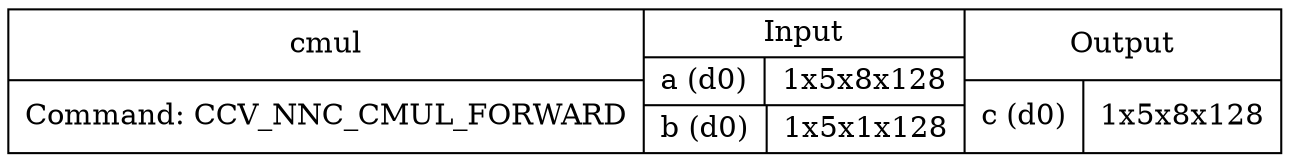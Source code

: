 digraph G {
compound=true;
node0 [shape=record,label="{cmul|Command: CCV_NNC_CMUL_FORWARD}|{Input|{a (d0)|1x5x8x128}|{b (d0)|1x5x1x128}}|{Output|{c (d0)|1x5x8x128}}"];
}
